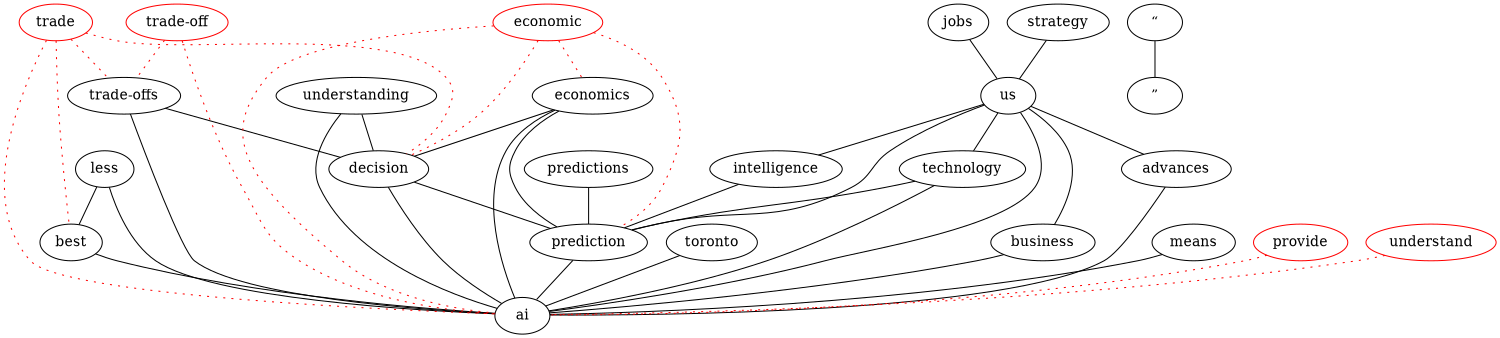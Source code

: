 graph keygraph {
graph [size="10,10"]
prediction [color="black"]
strategy [color="black"]
decision [color="black"]
"trade-offs" [color="black"]
ai [color="black"]
toronto [color="black"]
jobs [color="black"]
business [color="black"]
less [color="black"]
means [color="black"]
economics [color="black"]
technology [color="black"]
best [color="black"]
predictions [color="black"]
advances [color="black"]
understanding [color="black"]
intelligence [color="black"]
us [color="black"]
economic [color="red"]
provide [color="red"]
trade [color="red"]
"trade-off" [color="red"]
understand [color="red"]
toronto--ai
strategy--us
predictions--prediction
“--”
us--advances
understanding--decision
understanding--ai
advances--ai
economics--prediction
"trade-offs"--decision
means--ai
technology--prediction
jobs--us
us--intelligence
intelligence--prediction
economics--decision
less--best
technology--ai
business--ai
us--technology
economics--ai
"trade-offs"--ai
best--ai
decision--prediction
less--ai
prediction--ai
us--prediction
decision--ai
us--business
us--ai
trade--best [color="red", style="dotted"]
"trade-off"--"trade-offs" [color="red", style="dotted"]
economic--economics [color="red", style="dotted"]
economic--decision [color="red", style="dotted"]
economic--prediction [color="red", style="dotted"]
understand--ai [color="red", style="dotted"]
provide--ai [color="red", style="dotted"]
trade--"trade-offs" [color="red", style="dotted"]
trade--decision [color="red", style="dotted"]
"trade-off"--ai [color="red", style="dotted"]
economic--ai [color="red", style="dotted"]
trade--ai [color="red", style="dotted"]
}
